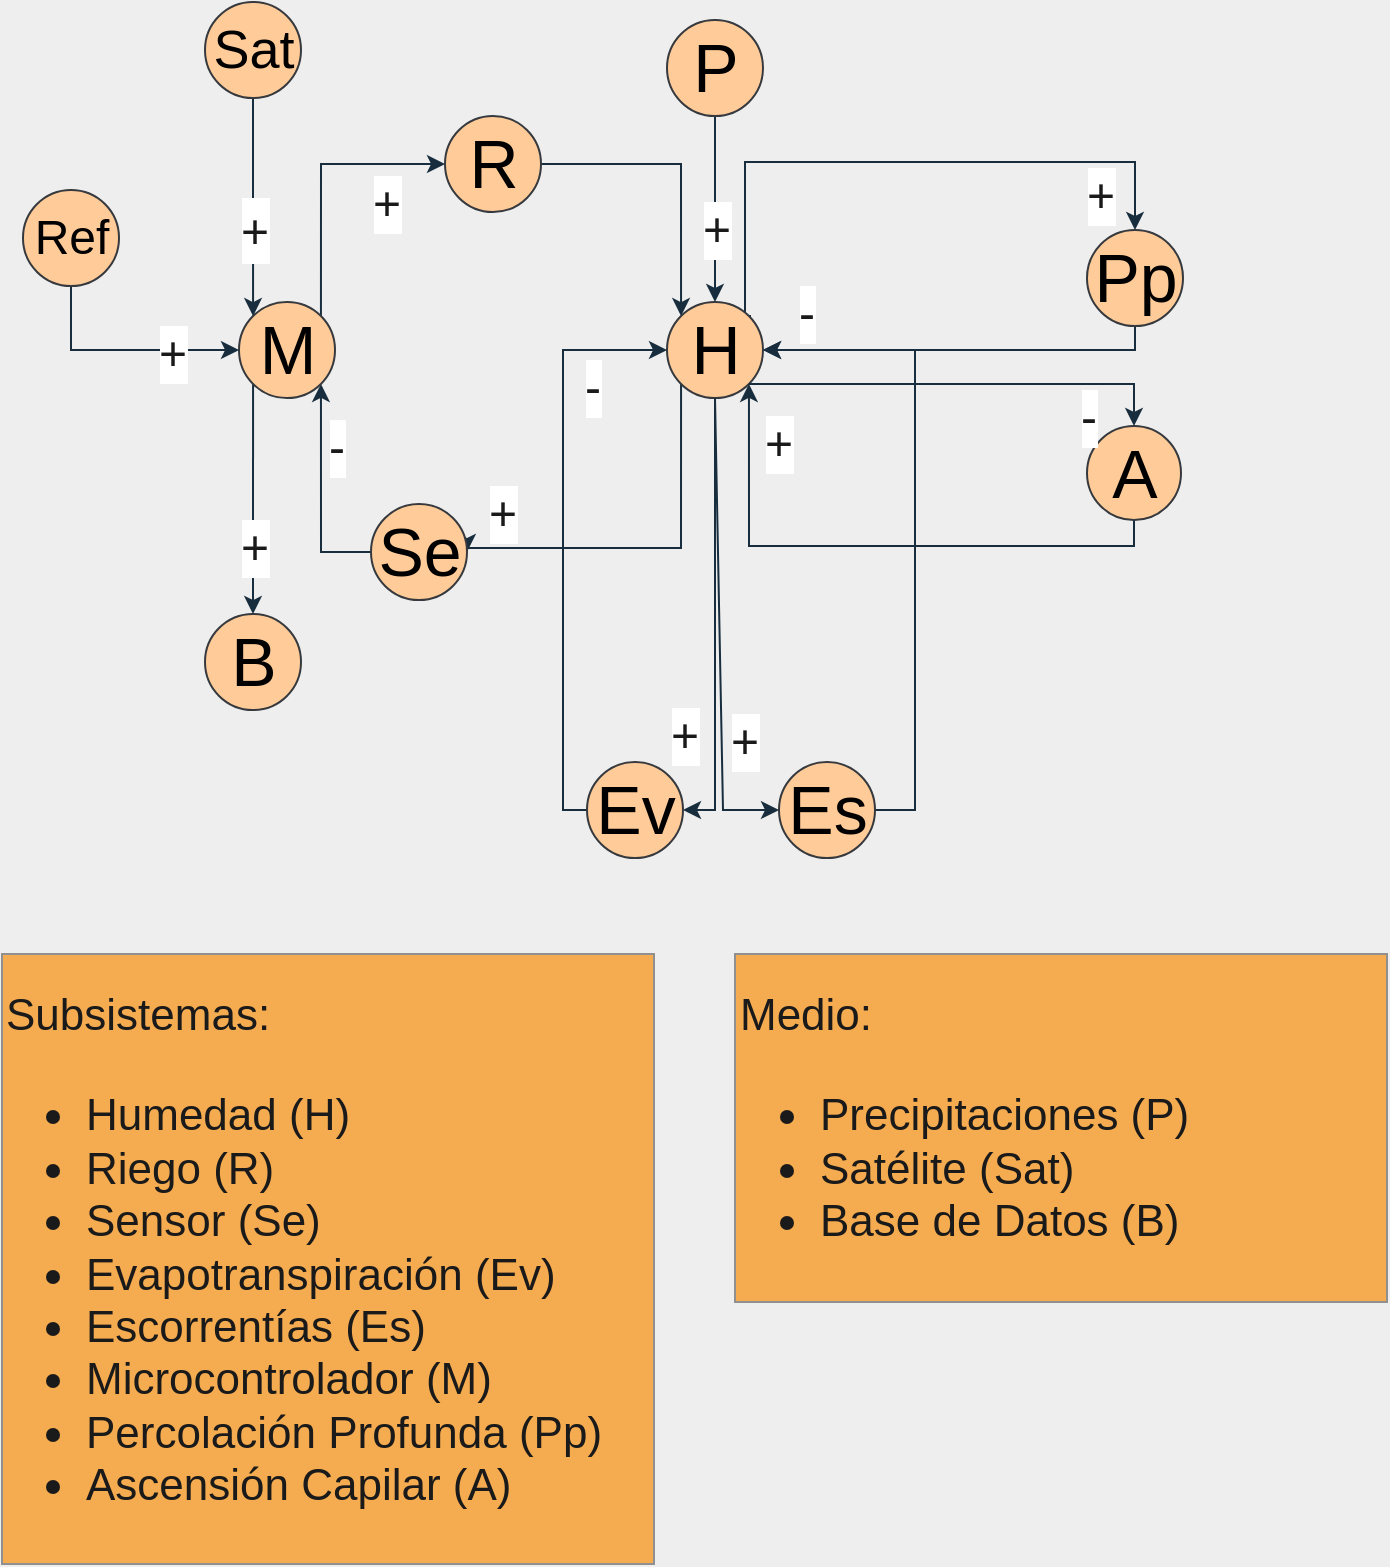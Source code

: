 <mxfile version="20.5.1" type="device"><diagram id="xuWfzYUWCU-X15MuEWpj" name="Página-1"><mxGraphModel dx="998" dy="587" grid="0" gridSize="10" guides="1" tooltips="1" connect="1" arrows="1" fold="1" page="1" pageScale="1" pageWidth="827" pageHeight="1169" background="#EEEEEE" math="0" shadow="0"><root><mxCell id="0"/><mxCell id="1" parent="0"/><mxCell id="BW3xgLmDESNjdpwpOdnQ-23" style="edgeStyle=orthogonalEdgeStyle;rounded=0;orthogonalLoop=1;jettySize=auto;html=1;exitX=0.5;exitY=1;exitDx=0;exitDy=0;entryX=0.5;entryY=0;entryDx=0;entryDy=0;strokeColor=#182E3E;fontSize=24;fontColor=#1A1A1A;" parent="1" source="m7tg5cHbJo5AVEbpCP0l-2" target="m7tg5cHbJo5AVEbpCP0l-5" edge="1"><mxGeometry relative="1" as="geometry"/></mxCell><mxCell id="BW3xgLmDESNjdpwpOdnQ-24" value="+" style="edgeLabel;html=1;align=center;verticalAlign=middle;resizable=0;points=[];fontSize=24;fontColor=#1A1A1A;" parent="BW3xgLmDESNjdpwpOdnQ-23" vertex="1" connectable="0"><mxGeometry x="0.228" relative="1" as="geometry"><mxPoint as="offset"/></mxGeometry></mxCell><mxCell id="m7tg5cHbJo5AVEbpCP0l-2" value="&lt;font style=&quot;font-size: 34px;&quot;&gt;P&lt;/font&gt;" style="ellipse;whiteSpace=wrap;html=1;aspect=fixed;strokeColor=#36393d;fillColor=#ffcc99;" parent="1" vertex="1"><mxGeometry x="372.5" y="53" width="48" height="48" as="geometry"/></mxCell><mxCell id="BW3xgLmDESNjdpwpOdnQ-16" style="edgeStyle=orthogonalEdgeStyle;rounded=0;orthogonalLoop=1;jettySize=auto;html=1;exitX=0;exitY=1;exitDx=0;exitDy=0;entryX=1;entryY=0.5;entryDx=0;entryDy=0;strokeColor=#182E3E;fontSize=24;fontColor=#1A1A1A;" parent="1" source="m7tg5cHbJo5AVEbpCP0l-5" target="m7tg5cHbJo5AVEbpCP0l-9" edge="1"><mxGeometry relative="1" as="geometry"><Array as="points"><mxPoint x="379.5" y="317"/></Array></mxGeometry></mxCell><mxCell id="BW3xgLmDESNjdpwpOdnQ-21" value="+" style="edgeLabel;html=1;align=center;verticalAlign=middle;resizable=0;points=[];fontSize=24;fontColor=#1A1A1A;" parent="BW3xgLmDESNjdpwpOdnQ-16" vertex="1" connectable="0"><mxGeometry x="0.638" y="3" relative="1" as="geometry"><mxPoint x="-15" y="-20" as="offset"/></mxGeometry></mxCell><mxCell id="BW3xgLmDESNjdpwpOdnQ-25" style="edgeStyle=orthogonalEdgeStyle;rounded=0;orthogonalLoop=1;jettySize=auto;html=1;exitX=1;exitY=0;exitDx=0;exitDy=0;entryX=0.5;entryY=0;entryDx=0;entryDy=0;strokeColor=#182E3E;fontSize=24;fontColor=#1A1A1A;" parent="1" target="m7tg5cHbJo5AVEbpCP0l-17" edge="1"><mxGeometry relative="1" as="geometry"><mxPoint x="414.471" y="201.029" as="sourcePoint"/><mxPoint x="494.5" y="144" as="targetPoint"/><Array as="points"><mxPoint x="411.5" y="201"/><mxPoint x="411.5" y="124"/><mxPoint x="606.5" y="124"/></Array></mxGeometry></mxCell><mxCell id="BW3xgLmDESNjdpwpOdnQ-26" value="+" style="edgeLabel;html=1;align=center;verticalAlign=middle;resizable=0;points=[];fontSize=24;fontColor=#1A1A1A;" parent="BW3xgLmDESNjdpwpOdnQ-25" vertex="1" connectable="0"><mxGeometry x="0.592" y="4" relative="1" as="geometry"><mxPoint x="11" y="21" as="offset"/></mxGeometry></mxCell><mxCell id="BW3xgLmDESNjdpwpOdnQ-46" style="edgeStyle=orthogonalEdgeStyle;rounded=0;orthogonalLoop=1;jettySize=auto;html=1;exitX=0.5;exitY=1;exitDx=0;exitDy=0;entryX=1;entryY=0.5;entryDx=0;entryDy=0;strokeColor=#182E3E;fontSize=24;fontColor=#1A1A1A;" parent="1" source="m7tg5cHbJo5AVEbpCP0l-5" target="m7tg5cHbJo5AVEbpCP0l-12" edge="1"><mxGeometry relative="1" as="geometry"><Array as="points"><mxPoint x="396.5" y="448"/></Array></mxGeometry></mxCell><mxCell id="BW3xgLmDESNjdpwpOdnQ-47" value="+" style="edgeLabel;html=1;align=center;verticalAlign=middle;resizable=0;points=[];fontSize=24;fontColor=#1A1A1A;" parent="BW3xgLmDESNjdpwpOdnQ-46" vertex="1" connectable="0"><mxGeometry x="0.226" y="3" relative="1" as="geometry"><mxPoint x="-19" y="33" as="offset"/></mxGeometry></mxCell><mxCell id="m7tg5cHbJo5AVEbpCP0l-5" value="&lt;font style=&quot;font-size: 34px;&quot;&gt;H&lt;/font&gt;" style="ellipse;whiteSpace=wrap;html=1;aspect=fixed;fillColor=#ffcc99;strokeColor=#36393d;" parent="1" vertex="1"><mxGeometry x="372.5" y="194" width="48" height="48" as="geometry"/></mxCell><mxCell id="BW3xgLmDESNjdpwpOdnQ-36" style="edgeStyle=orthogonalEdgeStyle;rounded=0;orthogonalLoop=1;jettySize=auto;html=1;exitX=0.5;exitY=1;exitDx=0;exitDy=0;entryX=1;entryY=1;entryDx=0;entryDy=0;strokeColor=#182E3E;fontSize=24;fontColor=#1A1A1A;" parent="1" source="m7tg5cHbJo5AVEbpCP0l-6" target="m7tg5cHbJo5AVEbpCP0l-5" edge="1"><mxGeometry relative="1" as="geometry"><Array as="points"><mxPoint x="606.5" y="316"/><mxPoint x="413.5" y="316"/></Array></mxGeometry></mxCell><mxCell id="BW3xgLmDESNjdpwpOdnQ-43" value="+" style="edgeLabel;html=1;align=center;verticalAlign=middle;resizable=0;points=[];fontSize=24;fontColor=#1A1A1A;" parent="BW3xgLmDESNjdpwpOdnQ-36" vertex="1" connectable="0"><mxGeometry x="0.352" y="2" relative="1" as="geometry"><mxPoint x="2" y="-53" as="offset"/></mxGeometry></mxCell><mxCell id="m7tg5cHbJo5AVEbpCP0l-6" value="&lt;font style=&quot;font-size: 34px;&quot;&gt;A&lt;/font&gt;" style="ellipse;whiteSpace=wrap;html=1;aspect=fixed;fillColor=#ffcc99;strokeColor=#36393d;" parent="1" vertex="1"><mxGeometry x="582.5" y="256" width="47" height="47" as="geometry"/></mxCell><mxCell id="BW3xgLmDESNjdpwpOdnQ-17" style="edgeStyle=orthogonalEdgeStyle;rounded=0;orthogonalLoop=1;jettySize=auto;html=1;exitX=0;exitY=0.5;exitDx=0;exitDy=0;entryX=1;entryY=1;entryDx=0;entryDy=0;strokeColor=#182E3E;fontSize=24;fontColor=#1A1A1A;" parent="1" source="m7tg5cHbJo5AVEbpCP0l-9" target="m7tg5cHbJo5AVEbpCP0l-16" edge="1"><mxGeometry relative="1" as="geometry"/></mxCell><mxCell id="BW3xgLmDESNjdpwpOdnQ-20" value="-" style="edgeLabel;html=1;align=center;verticalAlign=middle;resizable=0;points=[];fontSize=24;fontColor=#1A1A1A;" parent="BW3xgLmDESNjdpwpOdnQ-17" vertex="1" connectable="0"><mxGeometry x="0.247" y="-1" relative="1" as="geometry"><mxPoint x="6" y="-9" as="offset"/></mxGeometry></mxCell><mxCell id="m7tg5cHbJo5AVEbpCP0l-9" value="&lt;font style=&quot;font-size: 34px;&quot;&gt;Se&lt;/font&gt;" style="ellipse;whiteSpace=wrap;html=1;aspect=fixed;fillColor=#ffcc99;strokeColor=#36393d;" parent="1" vertex="1"><mxGeometry x="224.5" y="295" width="48" height="48" as="geometry"/></mxCell><mxCell id="m7tg5cHbJo5AVEbpCP0l-10" value="&lt;font style=&quot;font-size: 34px;&quot;&gt;B&lt;/font&gt;" style="ellipse;whiteSpace=wrap;html=1;aspect=fixed;strokeColor=#36393d;fillColor=#ffcc99;" parent="1" vertex="1"><mxGeometry x="141.5" y="350" width="48" height="48" as="geometry"/></mxCell><mxCell id="BW3xgLmDESNjdpwpOdnQ-37" style="edgeStyle=orthogonalEdgeStyle;rounded=0;orthogonalLoop=1;jettySize=auto;html=1;exitX=1;exitY=1;exitDx=0;exitDy=0;entryX=0.5;entryY=0;entryDx=0;entryDy=0;strokeColor=#182E3E;fontSize=24;fontColor=#1A1A1A;" parent="1" source="m7tg5cHbJo5AVEbpCP0l-5" target="m7tg5cHbJo5AVEbpCP0l-6" edge="1"><mxGeometry relative="1" as="geometry"><mxPoint x="621.5" y="242" as="sourcePoint"/></mxGeometry></mxCell><mxCell id="BW3xgLmDESNjdpwpOdnQ-42" value="-" style="edgeLabel;html=1;align=center;verticalAlign=middle;resizable=0;points=[];fontSize=24;fontColor=#1A1A1A;" parent="BW3xgLmDESNjdpwpOdnQ-37" vertex="1" connectable="0"><mxGeometry x="0.62" relative="1" as="geometry"><mxPoint x="-4" y="17" as="offset"/></mxGeometry></mxCell><mxCell id="BW3xgLmDESNjdpwpOdnQ-40" style="edgeStyle=orthogonalEdgeStyle;rounded=0;orthogonalLoop=1;jettySize=auto;html=1;exitX=0.5;exitY=1;exitDx=0;exitDy=0;entryX=1;entryY=0.5;entryDx=0;entryDy=0;strokeColor=#182E3E;fontSize=24;fontColor=#1A1A1A;" parent="1" source="m7tg5cHbJo5AVEbpCP0l-17" target="m7tg5cHbJo5AVEbpCP0l-5" edge="1"><mxGeometry relative="1" as="geometry"><mxPoint x="597.5" y="218" as="sourcePoint"/><Array as="points"><mxPoint x="606.5" y="218"/></Array></mxGeometry></mxCell><mxCell id="BW3xgLmDESNjdpwpOdnQ-41" value="-" style="edgeLabel;html=1;align=center;verticalAlign=middle;resizable=0;points=[];fontSize=24;fontColor=#1A1A1A;" parent="BW3xgLmDESNjdpwpOdnQ-40" vertex="1" connectable="0"><mxGeometry x="0.65" y="-2" relative="1" as="geometry"><mxPoint x="-13" y="-16" as="offset"/></mxGeometry></mxCell><mxCell id="BW3xgLmDESNjdpwpOdnQ-57" style="edgeStyle=orthogonalEdgeStyle;rounded=0;orthogonalLoop=1;jettySize=auto;html=1;exitX=0;exitY=0.5;exitDx=0;exitDy=0;entryX=0;entryY=0.5;entryDx=0;entryDy=0;strokeColor=#182E3E;fontSize=24;fontColor=#1A1A1A;" parent="1" source="m7tg5cHbJo5AVEbpCP0l-12" target="m7tg5cHbJo5AVEbpCP0l-5" edge="1"><mxGeometry relative="1" as="geometry"><mxPoint x="326.5" y="448" as="sourcePoint"/><mxPoint x="359.5" y="218" as="targetPoint"/><Array as="points"><mxPoint x="320.5" y="448"/><mxPoint x="320.5" y="218"/></Array></mxGeometry></mxCell><mxCell id="BW3xgLmDESNjdpwpOdnQ-58" value="-" style="edgeLabel;html=1;align=center;verticalAlign=middle;resizable=0;points=[];fontSize=24;fontColor=#1A1A1A;" parent="BW3xgLmDESNjdpwpOdnQ-57" vertex="1" connectable="0"><mxGeometry x="0.516" y="-3" relative="1" as="geometry"><mxPoint x="11" as="offset"/></mxGeometry></mxCell><mxCell id="m7tg5cHbJo5AVEbpCP0l-12" value="&lt;font style=&quot;font-size: 34px;&quot;&gt;Ev&lt;/font&gt;" style="ellipse;whiteSpace=wrap;html=1;aspect=fixed;fillColor=#ffcc99;strokeColor=#36393d;" parent="1" vertex="1"><mxGeometry x="332.5" y="424" width="48" height="48" as="geometry"/></mxCell><mxCell id="BW3xgLmDESNjdpwpOdnQ-62" style="edgeStyle=orthogonalEdgeStyle;rounded=0;orthogonalLoop=1;jettySize=auto;html=1;exitX=1;exitY=0.5;exitDx=0;exitDy=0;entryX=1;entryY=0.5;entryDx=0;entryDy=0;strokeColor=#182E3E;fontSize=24;fontColor=#1A1A1A;" parent="1" source="m7tg5cHbJo5AVEbpCP0l-13" target="m7tg5cHbJo5AVEbpCP0l-5" edge="1"><mxGeometry relative="1" as="geometry"/></mxCell><mxCell id="m7tg5cHbJo5AVEbpCP0l-13" value="&lt;font style=&quot;font-size: 34px;&quot;&gt;Es&lt;/font&gt;" style="ellipse;whiteSpace=wrap;html=1;aspect=fixed;fillColor=#ffcc99;strokeColor=#36393d;" parent="1" vertex="1"><mxGeometry x="428.5" y="424" width="48" height="48" as="geometry"/></mxCell><mxCell id="BW3xgLmDESNjdpwpOdnQ-18" style="edgeStyle=orthogonalEdgeStyle;rounded=0;orthogonalLoop=1;jettySize=auto;html=1;exitX=1;exitY=0;exitDx=0;exitDy=0;entryX=0;entryY=0.5;entryDx=0;entryDy=0;strokeColor=#182E3E;fontSize=24;fontColor=#1A1A1A;" parent="1" source="m7tg5cHbJo5AVEbpCP0l-16" target="m7tg5cHbJo5AVEbpCP0l-54" edge="1"><mxGeometry relative="1" as="geometry"><Array as="points"><mxPoint x="199.5" y="125"/></Array></mxGeometry></mxCell><mxCell id="BW3xgLmDESNjdpwpOdnQ-19" value="+" style="edgeLabel;html=1;align=center;verticalAlign=middle;resizable=0;points=[];fontSize=24;fontColor=#1A1A1A;" parent="BW3xgLmDESNjdpwpOdnQ-18" vertex="1" connectable="0"><mxGeometry x="0.768" y="1" relative="1" as="geometry"><mxPoint x="-14" y="21" as="offset"/></mxGeometry></mxCell><mxCell id="BW3xgLmDESNjdpwpOdnQ-51" style="edgeStyle=orthogonalEdgeStyle;rounded=0;orthogonalLoop=1;jettySize=auto;html=1;exitX=0;exitY=1;exitDx=0;exitDy=0;entryX=0.5;entryY=0;entryDx=0;entryDy=0;strokeColor=#182E3E;fontSize=27;fontColor=#1A1A1A;" parent="1" source="m7tg5cHbJo5AVEbpCP0l-16" target="m7tg5cHbJo5AVEbpCP0l-10" edge="1"><mxGeometry relative="1" as="geometry"/></mxCell><mxCell id="BW3xgLmDESNjdpwpOdnQ-53" value="+" style="edgeLabel;html=1;align=center;verticalAlign=middle;resizable=0;points=[];fontSize=24;fontColor=#1A1A1A;" parent="BW3xgLmDESNjdpwpOdnQ-51" vertex="1" connectable="0"><mxGeometry x="0.301" y="3" relative="1" as="geometry"><mxPoint x="-3" y="7" as="offset"/></mxGeometry></mxCell><mxCell id="m7tg5cHbJo5AVEbpCP0l-16" value="&lt;font style=&quot;font-size: 34px;&quot;&gt;M&lt;/font&gt;" style="ellipse;whiteSpace=wrap;html=1;aspect=fixed;fillColor=#ffcc99;strokeColor=#36393d;" parent="1" vertex="1"><mxGeometry x="158.5" y="194" width="48" height="48" as="geometry"/></mxCell><mxCell id="m7tg5cHbJo5AVEbpCP0l-17" value="&lt;font style=&quot;font-size: 34px;&quot;&gt;Pp&lt;/font&gt;" style="ellipse;whiteSpace=wrap;html=1;aspect=fixed;fillColor=#ffcc99;strokeColor=#36393d;" parent="1" vertex="1"><mxGeometry x="582.5" y="158" width="48" height="48" as="geometry"/></mxCell><mxCell id="m7tg5cHbJo5AVEbpCP0l-21" value="&lt;font style=&quot;font-size: 22px;&quot;&gt;Subsistemas:&lt;br&gt;&lt;/font&gt;&lt;ul style=&quot;font-size: 22px;&quot;&gt;&lt;li style=&quot;&quot;&gt;&lt;font style=&quot;font-size: 22px;&quot;&gt;Humedad (H)&lt;/font&gt;&lt;/li&gt;&lt;li&gt;Riego (R)&lt;/li&gt;&lt;li style=&quot;&quot;&gt;&lt;font style=&quot;font-size: 22px;&quot;&gt;Sensor (Se)&lt;/font&gt;&lt;/li&gt;&lt;li style=&quot;&quot;&gt;&lt;font style=&quot;font-size: 22px;&quot;&gt;Evapotranspiración (Ev)&lt;/font&gt;&lt;/li&gt;&lt;li style=&quot;&quot;&gt;&lt;font style=&quot;font-size: 22px;&quot;&gt;Escorrentías (Es)&lt;/font&gt;&lt;/li&gt;&lt;li style=&quot;&quot;&gt;&lt;font style=&quot;font-size: 22px;&quot;&gt;Microcontrolador (M)&lt;/font&gt;&lt;/li&gt;&lt;li&gt;Percolación Profunda (Pp)&lt;/li&gt;&lt;li&gt;Ascensión Capilar (A)&lt;/li&gt;&lt;/ul&gt;&lt;div&gt;&lt;/div&gt;" style="rounded=0;whiteSpace=wrap;html=1;strokeColor=#909090;fontSize=34;fontColor=#1A1A1A;fillColor=#F5AB50;align=left;" parent="1" vertex="1"><mxGeometry x="40" y="520" width="326" height="305" as="geometry"/></mxCell><mxCell id="m7tg5cHbJo5AVEbpCP0l-22" value="&lt;font style=&quot;font-size: 22px;&quot;&gt;Medio:&lt;br&gt;&lt;/font&gt;&lt;ul style=&quot;font-size: 22px;&quot;&gt;&lt;li style=&quot;&quot;&gt;&lt;font style=&quot;font-size: 22px;&quot;&gt;Precipitaciones (P)&lt;/font&gt;&lt;/li&gt;&lt;li style=&quot;&quot;&gt;&lt;font style=&quot;font-size: 22px;&quot;&gt;Satélite (Sat)&lt;/font&gt;&lt;/li&gt;&lt;li style=&quot;&quot;&gt;&lt;font style=&quot;font-size: 22px;&quot;&gt;Base de Datos (B)&lt;/font&gt;&lt;/li&gt;&lt;/ul&gt;" style="rounded=0;whiteSpace=wrap;html=1;strokeColor=#909090;fontSize=34;fontColor=#1A1A1A;fillColor=#F5AB50;align=left;" parent="1" vertex="1"><mxGeometry x="406.5" y="520" width="326" height="174" as="geometry"/></mxCell><mxCell id="BW3xgLmDESNjdpwpOdnQ-22" style="edgeStyle=orthogonalEdgeStyle;rounded=0;orthogonalLoop=1;jettySize=auto;html=1;exitX=1;exitY=0.5;exitDx=0;exitDy=0;entryX=0;entryY=0;entryDx=0;entryDy=0;strokeColor=#182E3E;fontSize=24;fontColor=#1A1A1A;" parent="1" source="m7tg5cHbJo5AVEbpCP0l-54" target="m7tg5cHbJo5AVEbpCP0l-5" edge="1"><mxGeometry relative="1" as="geometry"/></mxCell><mxCell id="m7tg5cHbJo5AVEbpCP0l-54" value="&lt;font style=&quot;font-size: 34px;&quot;&gt;R&lt;/font&gt;" style="ellipse;whiteSpace=wrap;html=1;aspect=fixed;fillColor=#ffcc99;strokeColor=#36393d;" parent="1" vertex="1"><mxGeometry x="261.5" y="101" width="48" height="48" as="geometry"/></mxCell><mxCell id="BW3xgLmDESNjdpwpOdnQ-14" style="edgeStyle=orthogonalEdgeStyle;rounded=0;orthogonalLoop=1;jettySize=auto;html=1;exitX=0.5;exitY=1;exitDx=0;exitDy=0;entryX=0;entryY=0.5;entryDx=0;entryDy=0;strokeColor=#182E3E;fontSize=24;fontColor=#1A1A1A;" parent="1" source="BW3xgLmDESNjdpwpOdnQ-13" target="m7tg5cHbJo5AVEbpCP0l-16" edge="1"><mxGeometry relative="1" as="geometry"/></mxCell><mxCell id="BW3xgLmDESNjdpwpOdnQ-15" value="+" style="edgeLabel;html=1;align=center;verticalAlign=middle;resizable=0;points=[];fontSize=24;fontColor=#1A1A1A;" parent="BW3xgLmDESNjdpwpOdnQ-14" vertex="1" connectable="0"><mxGeometry x="0.606" y="-1" relative="1" as="geometry"><mxPoint x="-11" y="1" as="offset"/></mxGeometry></mxCell><mxCell id="BW3xgLmDESNjdpwpOdnQ-13" value="&lt;font style=&quot;font-size: 24px;&quot;&gt;Ref&lt;/font&gt;" style="ellipse;whiteSpace=wrap;html=1;aspect=fixed;fillColor=#ffcc99;strokeColor=#36393d;" parent="1" vertex="1"><mxGeometry x="50.5" y="138" width="48" height="48" as="geometry"/></mxCell><mxCell id="BW3xgLmDESNjdpwpOdnQ-50" style="edgeStyle=orthogonalEdgeStyle;rounded=0;orthogonalLoop=1;jettySize=auto;html=1;exitX=0.5;exitY=1;exitDx=0;exitDy=0;entryX=0;entryY=0;entryDx=0;entryDy=0;strokeColor=#182E3E;fontSize=27;fontColor=#1A1A1A;" parent="1" source="BW3xgLmDESNjdpwpOdnQ-49" target="m7tg5cHbJo5AVEbpCP0l-16" edge="1"><mxGeometry relative="1" as="geometry"/></mxCell><mxCell id="BW3xgLmDESNjdpwpOdnQ-52" value="&lt;font style=&quot;font-size: 24px;&quot;&gt;+&lt;/font&gt;" style="edgeLabel;html=1;align=center;verticalAlign=middle;resizable=0;points=[];fontSize=27;fontColor=#1A1A1A;" parent="BW3xgLmDESNjdpwpOdnQ-50" vertex="1" connectable="0"><mxGeometry x="0.196" y="-3" relative="1" as="geometry"><mxPoint x="3" y="1" as="offset"/></mxGeometry></mxCell><mxCell id="BW3xgLmDESNjdpwpOdnQ-49" value="&lt;font style=&quot;font-size: 27px;&quot;&gt;Sat&lt;/font&gt;" style="ellipse;whiteSpace=wrap;html=1;aspect=fixed;fillColor=#ffcc99;strokeColor=#36393d;" parent="1" vertex="1"><mxGeometry x="141.5" y="44" width="48" height="48" as="geometry"/></mxCell><mxCell id="BW3xgLmDESNjdpwpOdnQ-59" value="" style="endArrow=classic;html=1;rounded=0;strokeColor=#182E3E;fontSize=24;fontColor=#1A1A1A;entryX=0;entryY=0.5;entryDx=0;entryDy=0;exitX=0.5;exitY=1;exitDx=0;exitDy=0;" parent="1" source="m7tg5cHbJo5AVEbpCP0l-5" target="m7tg5cHbJo5AVEbpCP0l-13" edge="1"><mxGeometry width="50" height="50" relative="1" as="geometry"><mxPoint x="395.5" y="450" as="sourcePoint"/><mxPoint x="445.5" y="400" as="targetPoint"/><Array as="points"><mxPoint x="400.5" y="448"/></Array></mxGeometry></mxCell><mxCell id="BW3xgLmDESNjdpwpOdnQ-61" value="+" style="edgeLabel;html=1;align=center;verticalAlign=middle;resizable=0;points=[];fontSize=24;fontColor=#1A1A1A;" parent="BW3xgLmDESNjdpwpOdnQ-59" vertex="1" connectable="0"><mxGeometry x="0.577" y="3" relative="1" as="geometry"><mxPoint x="8" y="-13" as="offset"/></mxGeometry></mxCell></root></mxGraphModel></diagram></mxfile>